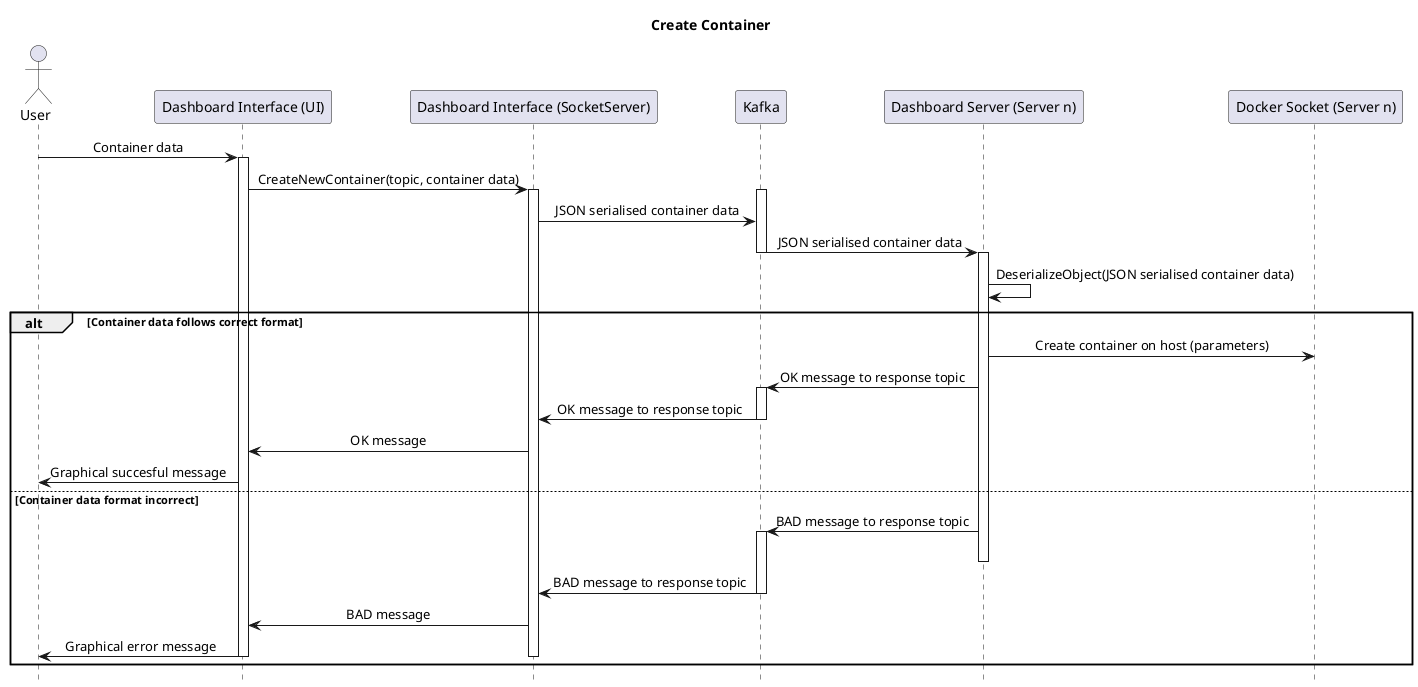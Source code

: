@startuml
hide footbox
skinparam sequenceMessageAlign center

Title "Create Container"

actor "User" as user

participant "Dashboard Interface (UI)" as ui
participant "Dashboard Interface (SocketServer)" as socketserver
participant "Kafka" as kafka
participant "Dashboard Server (Server n)" as dserver
participant "Docker Socket (Server n)" as docker

user -> ui : Container data
activate ui
ui -> socketserver : CreateNewContainer(topic, container data)
activate socketserver
activate kafka
socketserver -> kafka : JSON serialised container data
kafka -> dserver : JSON serialised container data
deactivate kafka
activate dserver
dserver -> dserver : DeserializeObject(JSON serialised container data)

Alt Container data follows correct format
    dserver -> docker : Create container on host (parameters)
    dserver -> kafka : OK message to response topic
    activate kafka
    kafka -> socketserver : OK message to response topic
    deactivate kafka
    socketserver -> ui : OK message
    ui -> user : Graphical succesful message
else Container data format incorrect
    dserver -> kafka : BAD message to response topic
    activate kafka
    deactivate dserver
    kafka -> socketserver : BAD message to response topic
    deactivate kafka
    socketserver -> ui : BAD message
    ui -> user : Graphical error message
    deactivate ui
    deactivate socketserver
end
@enduml